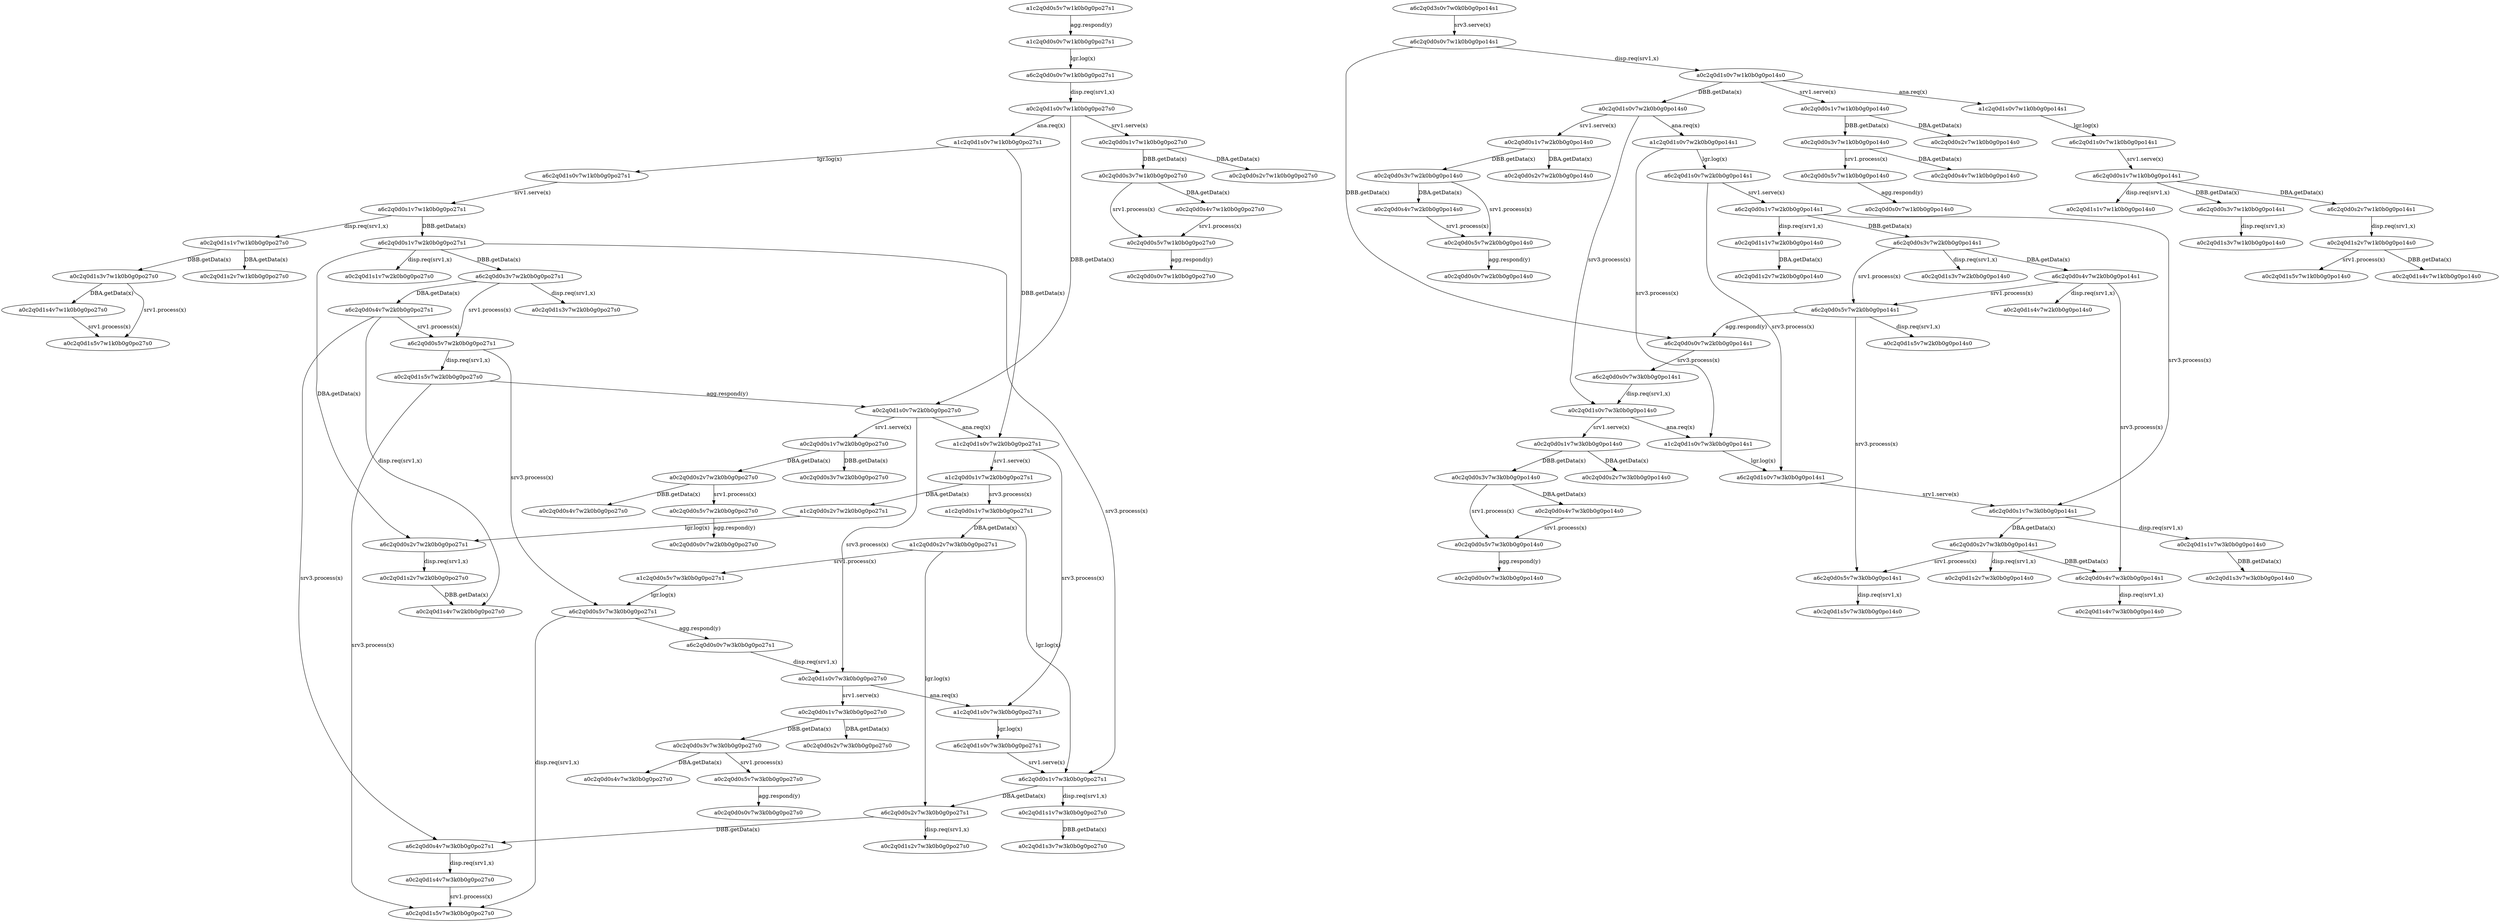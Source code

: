 digraph { 
a0c2q0d1s0v7w3k0b0g0po27s0->a1c2q0d1s0v7w3k0b0g0po27s1[label= "ana.req(x)"];
a0c2q0d1s1v7w2k0b0g0po14s0->a0c2q0d1s2v7w2k0b0g0po14s0[label= "DBA.getData(x)"];
a6c2q0d1s0v7w1k0b0g0po27s1->a6c2q0d0s1v7w1k0b0g0po27s1[label= "srv1.serve(x)"];
a0c2q0d0s3v7w2k0b0g0po14s0->a0c2q0d0s4v7w2k0b0g0po14s0[label= "DBA.getData(x)"];
a6c2q0d0s1v7w1k0b0g0po14s1->a0c2q0d1s1v7w1k0b0g0po14s0[label= "disp.req(srv1,x)"];
a0c2q0d1s3v7w1k0b0g0po27s0->a0c2q0d1s4v7w1k0b0g0po27s0[label= "DBA.getData(x)"];
a0c2q0d1s0v7w1k0b0g0po27s0->a0c2q0d0s1v7w1k0b0g0po27s0[label= "srv1.serve(x)"];
a6c2q0d0s4v7w3k0b0g0po27s1->a0c2q0d1s4v7w3k0b0g0po27s0[label= "disp.req(srv1,x)"];
a6c2q0d0s1v7w2k0b0g0po27s1->a0c2q0d1s1v7w2k0b0g0po27s0[label= "disp.req(srv1,x)"];
a1c2q0d0s0v7w1k0b0g0po27s1->a6c2q0d0s0v7w1k0b0g0po27s1[label= "lgr.log(x)"];
a6c2q0d0s2v7w2k0b0g0po27s1->a0c2q0d1s2v7w2k0b0g0po27s0[label= "disp.req(srv1,x)"];
a1c2q0d1s0v7w3k0b0g0po14s1->a6c2q0d1s0v7w3k0b0g0po14s1[label= "lgr.log(x)"];
a0c2q0d1s0v7w1k0b0g0po14s0->a1c2q0d1s0v7w1k0b0g0po14s1[label= "ana.req(x)"];
a0c2q0d1s0v7w2k0b0g0po14s0->a0c2q0d1s0v7w3k0b0g0po14s0[label= "srv3.process(x)"];
a0c2q0d1s2v7w1k0b0g0po14s0->a0c2q0d1s5v7w1k0b0g0po14s0[label= "srv1.process(x)"];
a6c2q0d0s0v7w3k0b0g0po27s1->a0c2q0d1s0v7w3k0b0g0po27s0[label= "disp.req(srv1,x)"];
a6c2q0d0s4v7w2k0b0g0po14s1->a6c2q0d0s4v7w3k0b0g0po14s1[label= "srv3.process(x)"];
a0c2q0d1s2v7w2k0b0g0po27s0->a0c2q0d1s4v7w2k0b0g0po27s0[label= "DBB.getData(x)"];
a0c2q0d1s0v7w1k0b0g0po14s0->a0c2q0d0s1v7w1k0b0g0po14s0[label= "srv1.serve(x)"];
a0c2q0d0s5v7w3k0b0g0po27s0->a0c2q0d0s0v7w3k0b0g0po27s0[label= "agg.respond(y)"];
a6c2q0d0s3v7w2k0b0g0po27s1->a6c2q0d0s5v7w2k0b0g0po27s1[label= "srv1.process(x)"];
a1c2q0d1s0v7w3k0b0g0po27s1->a6c2q0d1s0v7w3k0b0g0po27s1[label= "lgr.log(x)"];
a6c2q0d0s1v7w2k0b0g0po14s1->a0c2q0d1s1v7w2k0b0g0po14s0[label= "disp.req(srv1,x)"];
a0c2q0d1s0v7w2k0b0g0po27s0->a0c2q0d0s1v7w2k0b0g0po27s0[label= "srv1.serve(x)"];
a0c2q0d0s1v7w1k0b0g0po27s0->a0c2q0d0s3v7w1k0b0g0po27s0[label= "DBB.getData(x)"];
a6c2q0d0s2v7w3k0b0g0po14s1->a0c2q0d1s2v7w3k0b0g0po14s0[label= "disp.req(srv1,x)"];
a0c2q0d0s2v7w2k0b0g0po27s0->a0c2q0d0s4v7w2k0b0g0po27s0[label= "DBB.getData(x)"];
a0c2q0d1s1v7w1k0b0g0po27s0->a0c2q0d1s3v7w1k0b0g0po27s0[label= "DBB.getData(x)"];
a6c2q0d0s5v7w2k0b0g0po27s1->a6c2q0d0s5v7w3k0b0g0po27s1[label= "srv3.process(x)"];
a6c2q0d0s1v7w3k0b0g0po27s1->a0c2q0d1s1v7w3k0b0g0po27s0[label= "disp.req(srv1,x)"];
a0c2q0d1s4v7w1k0b0g0po27s0->a0c2q0d1s5v7w1k0b0g0po27s0[label= "srv1.process(x)"];
a0c2q0d0s3v7w3k0b0g0po27s0->a0c2q0d0s4v7w3k0b0g0po27s0[label= "DBA.getData(x)"];
a6c2q0d0s0v7w1k0b0g0po14s1->a0c2q0d1s0v7w1k0b0g0po14s0[label= "disp.req(srv1,x)"];
a0c2q0d1s5v7w2k0b0g0po27s0->a0c2q0d1s5v7w3k0b0g0po27s0[label= "srv3.process(x)"];
a0c2q0d0s1v7w3k0b0g0po14s0->a0c2q0d0s2v7w3k0b0g0po14s0[label= "DBA.getData(x)"];
a6c2q0d0s1v7w3k0b0g0po27s1->a6c2q0d0s2v7w3k0b0g0po27s1[label= "DBA.getData(x)"];
a0c2q0d0s1v7w2k0b0g0po14s0->a0c2q0d0s2v7w2k0b0g0po14s0[label= "DBA.getData(x)"];
a6c2q0d0s0v7w1k0b0g0po14s1->a6c2q0d0s0v7w2k0b0g0po14s1[label= "DBB.getData(x)"];
a0c2q0d0s5v7w2k0b0g0po14s0->a0c2q0d0s0v7w2k0b0g0po14s0[label= "agg.respond(y)"];
a6c2q0d0s3v7w1k0b0g0po14s1->a0c2q0d1s3v7w1k0b0g0po14s0[label= "disp.req(srv1,x)"];
a6c2q0d0s2v7w1k0b0g0po14s1->a0c2q0d1s2v7w1k0b0g0po14s0[label= "disp.req(srv1,x)"];
a0c2q0d0s4v7w2k0b0g0po14s0->a0c2q0d0s5v7w2k0b0g0po14s0[label= "srv1.process(x)"];
a6c2q0d0s4v7w2k0b0g0po27s1->a6c2q0d0s4v7w3k0b0g0po27s1[label= "srv3.process(x)"];
a0c2q0d1s1v7w3k0b0g0po27s0->a0c2q0d1s3v7w3k0b0g0po27s0[label= "DBB.getData(x)"];
a6c2q0d0s1v7w3k0b0g0po14s1->a6c2q0d0s2v7w3k0b0g0po14s1[label= "DBA.getData(x)"];
a6c2q0d0s5v7w2k0b0g0po27s1->a0c2q0d1s5v7w2k0b0g0po27s0[label= "disp.req(srv1,x)"];
a6c2q0d0s1v7w2k0b0g0po27s1->a6c2q0d0s3v7w2k0b0g0po27s1[label= "DBB.getData(x)"];
a6c2q0d0s4v7w2k0b0g0po14s1->a6c2q0d0s5v7w2k0b0g0po14s1[label= "srv1.process(x)"];
a6c2q0d0s2v7w3k0b0g0po27s1->a0c2q0d1s2v7w3k0b0g0po27s0[label= "disp.req(srv1,x)"];
a0c2q0d1s0v7w2k0b0g0po14s0->a0c2q0d0s1v7w2k0b0g0po14s0[label= "srv1.serve(x)"];
a6c2q0d0s1v7w2k0b0g0po14s1->a6c2q0d0s1v7w3k0b0g0po14s1[label= "srv3.process(x)"];
a6c2q0d0s1v7w2k0b0g0po27s1->a6c2q0d0s2v7w2k0b0g0po27s1[label= "DBA.getData(x)"];
a0c2q0d0s5v7w3k0b0g0po14s0->a0c2q0d0s0v7w3k0b0g0po14s0[label= "agg.respond(y)"];
a6c2q0d0s2v7w3k0b0g0po14s1->a6c2q0d0s4v7w3k0b0g0po14s1[label= "DBB.getData(x)"];
a6c2q0d1s0v7w2k0b0g0po14s1->a6c2q0d1s0v7w3k0b0g0po14s1[label= "srv3.process(x)"];
a0c2q0d0s5v7w2k0b0g0po27s0->a0c2q0d0s0v7w2k0b0g0po27s0[label= "agg.respond(y)"];
a1c2q0d1s0v7w1k0b0g0po14s1->a6c2q0d1s0v7w1k0b0g0po14s1[label= "lgr.log(x)"];
a0c2q0d0s5v7w1k0b0g0po14s0->a0c2q0d0s0v7w1k0b0g0po14s0[label= "agg.respond(y)"];
a6c2q0d0s2v7w3k0b0g0po27s1->a6c2q0d0s4v7w3k0b0g0po27s1[label= "DBB.getData(x)"];
a6c2q0d0s4v7w2k0b0g0po27s1->a6c2q0d0s5v7w2k0b0g0po27s1[label= "srv1.process(x)"];
a0c2q0d1s0v7w3k0b0g0po14s0->a1c2q0d1s0v7w3k0b0g0po14s1[label= "ana.req(x)"];
a0c2q0d1s0v7w3k0b0g0po27s0->a0c2q0d0s1v7w3k0b0g0po27s0[label= "srv1.serve(x)"];
a6c2q0d0s1v7w1k0b0g0po27s1->a0c2q0d1s1v7w1k0b0g0po27s0[label= "disp.req(srv1,x)"];
a0c2q0d0s3v7w1k0b0g0po14s0->a0c2q0d0s5v7w1k0b0g0po14s0[label= "srv1.process(x)"];
a0c2q0d0s3v7w3k0b0g0po14s0->a0c2q0d0s5v7w3k0b0g0po14s0[label= "srv1.process(x)"];
a6c2q0d0s3v7w2k0b0g0po27s1->a6c2q0d0s4v7w2k0b0g0po27s1[label= "DBA.getData(x)"];
a1c2q0d0s5v7w1k0b0g0po27s1->a1c2q0d0s0v7w1k0b0g0po27s1[label= "agg.respond(y)"];
a1c2q0d1s0v7w2k0b0g0po14s1->a6c2q0d1s0v7w2k0b0g0po14s1[label= "lgr.log(x)"];
a1c2q0d0s5v7w3k0b0g0po27s1->a6c2q0d0s5v7w3k0b0g0po27s1[label= "lgr.log(x)"];
a0c2q0d0s3v7w1k0b0g0po27s0->a0c2q0d0s4v7w1k0b0g0po27s0[label= "DBA.getData(x)"];
a0c2q0d1s1v7w1k0b0g0po27s0->a0c2q0d1s2v7w1k0b0g0po27s0[label= "DBA.getData(x)"];
a1c2q0d0s1v7w2k0b0g0po27s1->a1c2q0d0s1v7w3k0b0g0po27s1[label= "srv3.process(x)"];
a1c2q0d1s0v7w2k0b0g0po27s1->a1c2q0d1s0v7w3k0b0g0po27s1[label= "srv3.process(x)"];
a0c2q0d0s1v7w2k0b0g0po14s0->a0c2q0d0s3v7w2k0b0g0po14s0[label= "DBB.getData(x)"];
a0c2q0d1s3v7w1k0b0g0po27s0->a0c2q0d1s5v7w1k0b0g0po27s0[label= "srv1.process(x)"];
a6c2q0d0s2v7w3k0b0g0po14s1->a6c2q0d0s5v7w3k0b0g0po14s1[label= "srv1.process(x)"];
a0c2q0d1s0v7w1k0b0g0po14s0->a0c2q0d1s0v7w2k0b0g0po14s0[label= "DBB.getData(x)"];
a0c2q0d1s0v7w2k0b0g0po14s0->a1c2q0d1s0v7w2k0b0g0po14s1[label= "ana.req(x)"];
a6c2q0d1s0v7w3k0b0g0po14s1->a6c2q0d0s1v7w3k0b0g0po14s1[label= "srv1.serve(x)"];
a6c2q0d0s0v7w3k0b0g0po14s1->a0c2q0d1s0v7w3k0b0g0po14s0[label= "disp.req(srv1,x)"];
a0c2q0d1s0v7w2k0b0g0po27s0->a1c2q0d1s0v7w2k0b0g0po27s1[label= "ana.req(x)"];
a0c2q0d0s4v7w3k0b0g0po14s0->a0c2q0d0s5v7w3k0b0g0po14s0[label= "srv1.process(x)"];
a1c2q0d1s0v7w1k0b0g0po27s1->a6c2q0d1s0v7w1k0b0g0po27s1[label= "lgr.log(x)"];
a6c2q0d0s1v7w3k0b0g0po14s1->a0c2q0d1s1v7w3k0b0g0po14s0[label= "disp.req(srv1,x)"];
a6c2q0d0s5v7w2k0b0g0po14s1->a0c2q0d1s5v7w2k0b0g0po14s0[label= "disp.req(srv1,x)"];
a6c2q0d0s4v7w3k0b0g0po14s1->a0c2q0d1s4v7w3k0b0g0po14s0[label= "disp.req(srv1,x)"];
a0c2q0d0s1v7w2k0b0g0po27s0->a0c2q0d0s3v7w2k0b0g0po27s0[label= "DBB.getData(x)"];
a6c2q0d0s1v7w2k0b0g0po27s1->a6c2q0d0s1v7w3k0b0g0po27s1[label= "srv3.process(x)"];
a1c2q0d0s1v7w3k0b0g0po27s1->a6c2q0d0s1v7w3k0b0g0po27s1[label= "lgr.log(x)"];
a0c2q0d0s1v7w2k0b0g0po27s0->a0c2q0d0s2v7w2k0b0g0po27s0[label= "DBA.getData(x)"];
a6c2q0d0s1v7w1k0b0g0po27s1->a6c2q0d0s1v7w2k0b0g0po27s1[label= "DBB.getData(x)"];
a0c2q0d0s1v7w1k0b0g0po14s0->a0c2q0d0s3v7w1k0b0g0po14s0[label= "DBB.getData(x)"];
a6c2q0d0s5v7w3k0b0g0po27s1->a6c2q0d0s0v7w3k0b0g0po27s1[label= "agg.respond(y)"];
a6c2q0d0s5v7w3k0b0g0po27s1->a0c2q0d1s5v7w3k0b0g0po27s0[label= "disp.req(srv1,x)"];
a0c2q0d0s1v7w3k0b0g0po27s0->a0c2q0d0s2v7w3k0b0g0po27s0[label= "DBA.getData(x)"];
a0c2q0d0s5v7w1k0b0g0po27s0->a0c2q0d0s0v7w1k0b0g0po27s0[label= "agg.respond(y)"];
a1c2q0d0s1v7w3k0b0g0po27s1->a1c2q0d0s2v7w3k0b0g0po27s1[label= "DBA.getData(x)"];
a6c2q0d0s3v7w2k0b0g0po27s1->a0c2q0d1s3v7w2k0b0g0po27s0[label= "disp.req(srv1,x)"];
a0c2q0d0s3v7w1k0b0g0po14s0->a0c2q0d0s4v7w1k0b0g0po14s0[label= "DBA.getData(x)"];
a0c2q0d1s0v7w1k0b0g0po27s0->a1c2q0d1s0v7w1k0b0g0po27s1[label= "ana.req(x)"];
a0c2q0d1s0v7w3k0b0g0po14s0->a0c2q0d0s1v7w3k0b0g0po14s0[label= "srv1.serve(x)"];
a0c2q0d0s3v7w3k0b0g0po27s0->a0c2q0d0s5v7w3k0b0g0po27s0[label= "srv1.process(x)"];
a1c2q0d1s0v7w1k0b0g0po27s1->a1c2q0d1s0v7w2k0b0g0po27s1[label= "DBB.getData(x)"];
a6c2q0d0s4v7w2k0b0g0po27s1->a0c2q0d1s4v7w2k0b0g0po27s0[label= "disp.req(srv1,x)"];
a0c2q0d0s4v7w1k0b0g0po27s0->a0c2q0d0s5v7w1k0b0g0po27s0[label= "srv1.process(x)"];
a0c2q0d1s0v7w1k0b0g0po27s0->a0c2q0d1s0v7w2k0b0g0po27s0[label= "DBB.getData(x)"];
a6c2q0d1s0v7w2k0b0g0po14s1->a6c2q0d0s1v7w2k0b0g0po14s1[label= "srv1.serve(x)"];
a0c2q0d0s3v7w1k0b0g0po27s0->a0c2q0d0s5v7w1k0b0g0po27s0[label= "srv1.process(x)"];
a6c2q0d0s0v7w2k0b0g0po14s1->a6c2q0d0s0v7w3k0b0g0po14s1[label= "srv3.process(x)"];
a0c2q0d1s0v7w2k0b0g0po27s0->a0c2q0d1s0v7w3k0b0g0po27s0[label= "srv3.process(x)"];
a0c2q0d1s5v7w2k0b0g0po27s0->a0c2q0d1s0v7w2k0b0g0po27s0[label= "agg.respond(y)"];
a6c2q0d0s1v7w2k0b0g0po14s1->a6c2q0d0s3v7w2k0b0g0po14s1[label= "DBB.getData(x)"];
a0c2q0d0s1v7w1k0b0g0po14s0->a0c2q0d0s2v7w1k0b0g0po14s0[label= "DBA.getData(x)"];
a1c2q0d1s0v7w2k0b0g0po14s1->a1c2q0d1s0v7w3k0b0g0po14s1[label= "srv3.process(x)"];
a6c2q0d0s3v7w2k0b0g0po14s1->a6c2q0d0s5v7w2k0b0g0po14s1[label= "srv1.process(x)"];
a6c2q0d0s5v7w3k0b0g0po14s1->a0c2q0d1s5v7w3k0b0g0po14s0[label= "disp.req(srv1,x)"];
a0c2q0d1s2v7w1k0b0g0po14s0->a0c2q0d1s4v7w1k0b0g0po14s0[label= "DBB.getData(x)"];
a0c2q0d0s1v7w3k0b0g0po14s0->a0c2q0d0s3v7w3k0b0g0po14s0[label= "DBB.getData(x)"];
a0c2q0d0s3v7w2k0b0g0po14s0->a0c2q0d0s5v7w2k0b0g0po14s0[label= "srv1.process(x)"];
a1c2q0d0s2v7w2k0b0g0po27s1->a6c2q0d0s2v7w2k0b0g0po27s1[label= "lgr.log(x)"];
a6c2q0d0s1v7w1k0b0g0po14s1->a6c2q0d0s2v7w1k0b0g0po14s1[label= "DBA.getData(x)"];
a6c2q0d0s5v7w2k0b0g0po14s1->a6c2q0d0s0v7w2k0b0g0po14s1[label= "agg.respond(y)"];
a6c2q0d3s0v7w0k0b0g0po14s1->a6c2q0d0s0v7w1k0b0g0po14s1[label= "srv3.serve(x)"];
a1c2q0d1s0v7w2k0b0g0po27s1->a1c2q0d0s1v7w2k0b0g0po27s1[label= "srv1.serve(x)"];
a6c2q0d1s0v7w1k0b0g0po14s1->a6c2q0d0s1v7w1k0b0g0po14s1[label= "srv1.serve(x)"];
a1c2q0d0s2v7w3k0b0g0po27s1->a1c2q0d0s5v7w3k0b0g0po27s1[label= "srv1.process(x)"];
a0c2q0d0s1v7w1k0b0g0po27s0->a0c2q0d0s2v7w1k0b0g0po27s0[label= "DBA.getData(x)"];
a0c2q0d1s1v7w3k0b0g0po14s0->a0c2q0d1s3v7w3k0b0g0po14s0[label= "DBB.getData(x)"];
a6c2q0d0s1v7w1k0b0g0po14s1->a6c2q0d0s3v7w1k0b0g0po14s1[label= "DBB.getData(x)"];
a1c2q0d0s2v7w3k0b0g0po27s1->a6c2q0d0s2v7w3k0b0g0po27s1[label= "lgr.log(x)"];
a6c2q0d0s0v7w1k0b0g0po27s1->a0c2q0d1s0v7w1k0b0g0po27s0[label= "disp.req(srv1,x)"];
a0c2q0d0s3v7w3k0b0g0po14s0->a0c2q0d0s4v7w3k0b0g0po14s0[label= "DBA.getData(x)"];
a1c2q0d0s1v7w2k0b0g0po27s1->a1c2q0d0s2v7w2k0b0g0po27s1[label= "DBA.getData(x)"];
a6c2q0d0s3v7w2k0b0g0po14s1->a0c2q0d1s3v7w2k0b0g0po14s0[label= "disp.req(srv1,x)"];
a0c2q0d1s4v7w3k0b0g0po27s0->a0c2q0d1s5v7w3k0b0g0po27s0[label= "srv1.process(x)"];
a6c2q0d1s0v7w3k0b0g0po27s1->a6c2q0d0s1v7w3k0b0g0po27s1[label= "srv1.serve(x)"];
a6c2q0d0s4v7w2k0b0g0po14s1->a0c2q0d1s4v7w2k0b0g0po14s0[label= "disp.req(srv1,x)"];
a6c2q0d0s3v7w2k0b0g0po14s1->a6c2q0d0s4v7w2k0b0g0po14s1[label= "DBA.getData(x)"];
a0c2q0d0s2v7w2k0b0g0po27s0->a0c2q0d0s5v7w2k0b0g0po27s0[label= "srv1.process(x)"];
a0c2q0d0s1v7w3k0b0g0po27s0->a0c2q0d0s3v7w3k0b0g0po27s0[label= "DBB.getData(x)"];
a6c2q0d0s5v7w2k0b0g0po14s1->a6c2q0d0s5v7w3k0b0g0po14s1[label= "srv3.process(x)"];

}